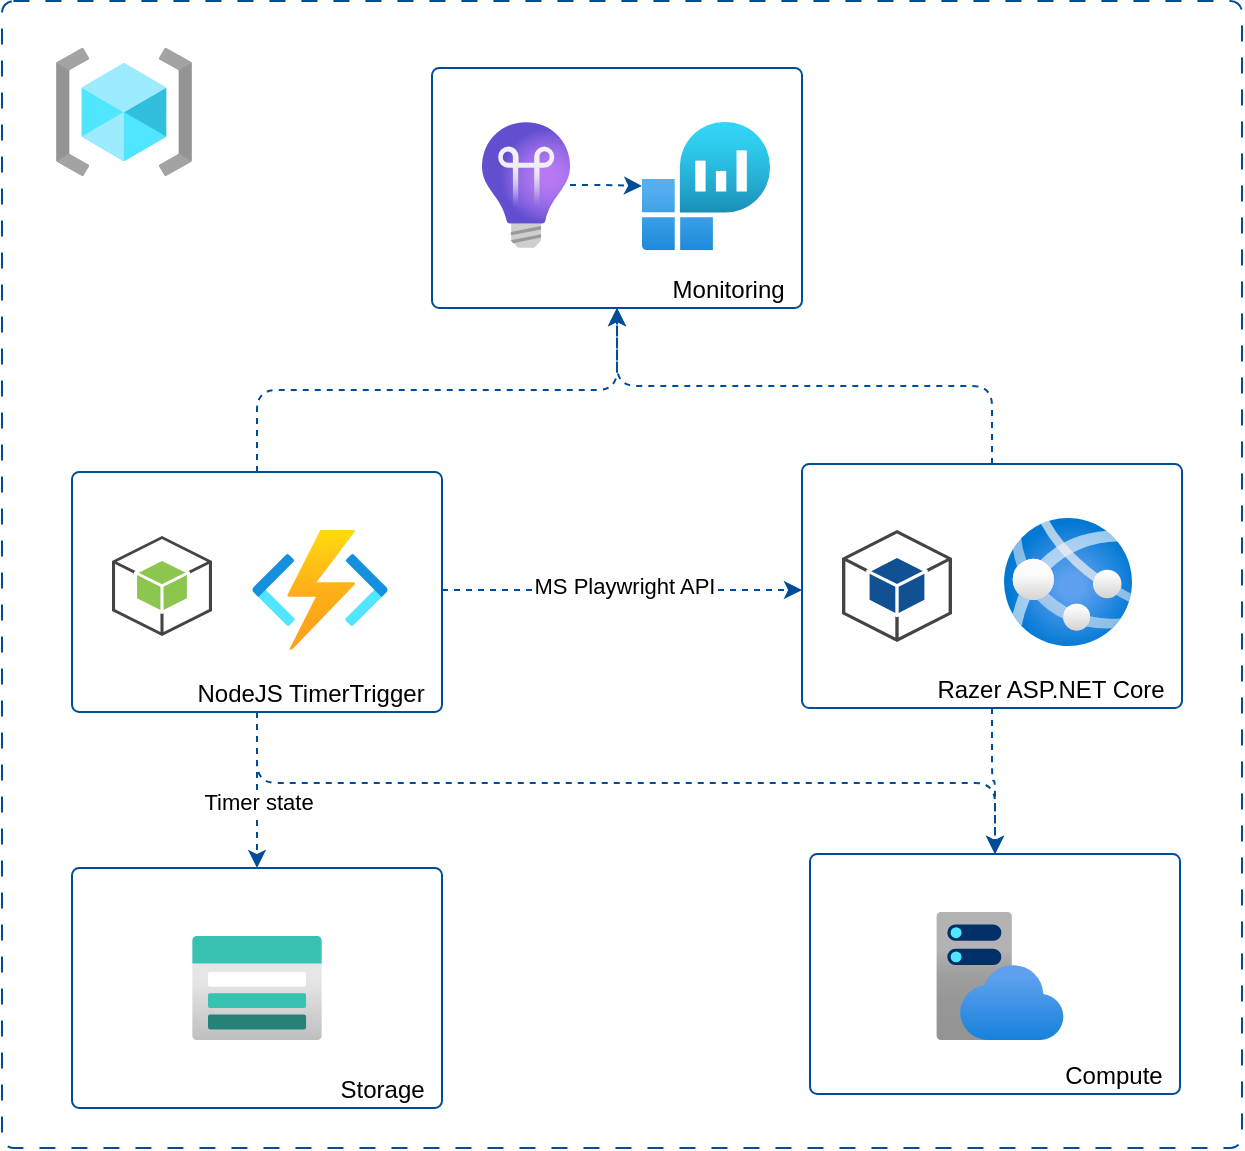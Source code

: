 <mxfile>
    <diagram id="qQz9nt6aCGnhlVeeNgsw" name="Page-1">
        <mxGraphModel dx="1791" dy="1702" grid="1" gridSize="10" guides="1" tooltips="1" connect="1" arrows="1" fold="1" page="1" pageScale="1" pageWidth="850" pageHeight="1100" background="#ffffff" math="0" shadow="0">
            <root>
                <mxCell id="0"/>
                <mxCell id="1" parent="0"/>
                <mxCell id="41" value="" style="rounded=1;whiteSpace=wrap;html=1;strokeColor=#004C99;strokeWidth=1;fontColor=#000000;fillColor=#FFFFFF;arcSize=1;verticalAlign=bottom;align=right;dashed=1;dashPattern=8 8;" vertex="1" parent="1">
                    <mxGeometry x="-10" y="-33.5" width="620" height="573.5" as="geometry"/>
                </mxCell>
                <mxCell id="40" value="Monitoring&amp;nbsp;&amp;nbsp;" style="rounded=1;whiteSpace=wrap;html=1;strokeColor=#004C99;strokeWidth=1;fontColor=#000000;fillColor=#FFFFFF;arcSize=3;verticalAlign=bottom;align=right;" vertex="1" parent="1">
                    <mxGeometry x="205" width="185" height="120" as="geometry"/>
                </mxCell>
                <mxCell id="37" value="Compute&amp;nbsp;&amp;nbsp;" style="rounded=1;whiteSpace=wrap;html=1;strokeColor=#004C99;strokeWidth=1;fontColor=#000000;fillColor=#FFFFFF;arcSize=3;verticalAlign=bottom;align=right;" vertex="1" parent="1">
                    <mxGeometry x="394" y="393" width="185" height="120" as="geometry"/>
                </mxCell>
                <mxCell id="36" value="Storage&amp;nbsp;&amp;nbsp;" style="rounded=1;whiteSpace=wrap;html=1;strokeColor=#004C99;strokeWidth=1;fontColor=#000000;fillColor=#FFFFFF;arcSize=3;verticalAlign=bottom;align=right;" vertex="1" parent="1">
                    <mxGeometry x="25" y="400" width="185" height="120" as="geometry"/>
                </mxCell>
                <mxCell id="30" style="edgeStyle=elbowEdgeStyle;elbow=vertical;html=1;dashed=1;labelBackgroundColor=#FFFFFF;strokeColor=#004C99;fontColor=#000000;" edge="1" parent="1" source="25" target="40">
                    <mxGeometry relative="1" as="geometry">
                        <mxPoint x="290" y="118.5" as="targetPoint"/>
                    </mxGeometry>
                </mxCell>
                <mxCell id="39" style="edgeStyle=elbowEdgeStyle;elbow=vertical;html=1;entryX=0.5;entryY=0;entryDx=0;entryDy=0;dashed=1;labelBackgroundColor=#FFFFFF;strokeColor=#004C99;fontColor=#000000;" edge="1" parent="1" source="25" target="37">
                    <mxGeometry relative="1" as="geometry"/>
                </mxCell>
                <mxCell id="25" value="Razer ASP.NET Core&amp;nbsp;&amp;nbsp;" style="rounded=1;whiteSpace=wrap;html=1;strokeColor=#004C99;strokeWidth=1;fontColor=#000000;fillColor=#FFFFFF;arcSize=3;verticalAlign=bottom;align=right;" vertex="1" parent="1">
                    <mxGeometry x="390" y="198" width="190" height="122" as="geometry"/>
                </mxCell>
                <mxCell id="27" style="edgeStyle=elbowEdgeStyle;elbow=vertical;html=1;dashed=1;labelBackgroundColor=#FFFFFF;strokeColor=#004C99;fontColor=#000000;" edge="1" parent="1" source="23" target="36">
                    <mxGeometry relative="1" as="geometry">
                        <mxPoint x="117.5" y="393" as="targetPoint"/>
                    </mxGeometry>
                </mxCell>
                <mxCell id="28" value="&lt;span style=&quot;background-color: rgb(255, 255, 255);&quot;&gt;Timer state&lt;/span&gt;" style="edgeLabel;html=1;align=center;verticalAlign=middle;resizable=0;points=[];fontColor=#000000;" vertex="1" connectable="0" parent="27">
                    <mxGeometry x="-0.561" y="2" relative="1" as="geometry">
                        <mxPoint x="-2" y="28" as="offset"/>
                    </mxGeometry>
                </mxCell>
                <mxCell id="29" style="edgeStyle=elbowEdgeStyle;elbow=vertical;html=1;dashed=1;labelBackgroundColor=#FFFFFF;strokeColor=#004C99;fontColor=#000000;" edge="1" parent="1" source="23" target="40">
                    <mxGeometry relative="1" as="geometry">
                        <mxPoint x="290" y="118.5" as="targetPoint"/>
                    </mxGeometry>
                </mxCell>
                <mxCell id="32" style="edgeStyle=elbowEdgeStyle;elbow=vertical;html=1;dashed=1;labelBackgroundColor=#FFFFFF;strokeColor=#004C99;fontColor=#000000;" edge="1" parent="1" source="23" target="37">
                    <mxGeometry relative="1" as="geometry">
                        <mxPoint x="485" y="370" as="targetPoint"/>
                    </mxGeometry>
                </mxCell>
                <mxCell id="34" style="edgeStyle=elbowEdgeStyle;elbow=vertical;html=1;dashed=1;labelBackgroundColor=#FFFFFF;strokeColor=#004C99;fontColor=#000000;" edge="1" parent="1" source="23" target="25">
                    <mxGeometry relative="1" as="geometry"/>
                </mxCell>
                <mxCell id="35" value="&lt;span style=&quot;background-color: rgb(255, 255, 255);&quot;&gt;MS Playwright API&lt;/span&gt;" style="edgeLabel;html=1;align=center;verticalAlign=middle;resizable=0;points=[];fontColor=#000000;" vertex="1" connectable="0" parent="34">
                    <mxGeometry x="0.23" relative="1" as="geometry">
                        <mxPoint x="-20" y="-2" as="offset"/>
                    </mxGeometry>
                </mxCell>
                <mxCell id="23" value="NodeJS TimerTrigger&amp;nbsp;&amp;nbsp;" style="rounded=1;whiteSpace=wrap;html=1;strokeColor=#004C99;strokeWidth=1;fontColor=#000000;fillColor=#FFFFFF;arcSize=3;verticalAlign=bottom;align=right;" vertex="1" parent="1">
                    <mxGeometry x="25" y="202" width="185" height="120" as="geometry"/>
                </mxCell>
                <mxCell id="7" value="" style="aspect=fixed;html=1;points=[];align=center;image;fontSize=12;image=img/lib/azure2/compute/App_Services.svg;strokeColor=#004C99;strokeWidth=1;fontColor=#000000;fillColor=#FFFFFF;" vertex="1" parent="1">
                    <mxGeometry x="491" y="225" width="64" height="64" as="geometry"/>
                </mxCell>
                <mxCell id="8" value="" style="aspect=fixed;html=1;points=[];align=center;image;fontSize=12;image=img/lib/azure2/compute/Function_Apps.svg;strokeColor=#004C99;strokeWidth=1;fontColor=#000000;fillColor=#FFFFFF;" vertex="1" parent="1">
                    <mxGeometry x="115" y="231" width="68" height="60" as="geometry"/>
                </mxCell>
                <mxCell id="9" value="" style="aspect=fixed;html=1;points=[];align=center;image;fontSize=12;image=img/lib/azure2/general/Resource_Groups.svg;strokeColor=#004C99;strokeWidth=1;fontColor=#000000;fillColor=#FFFFFF;" vertex="1" parent="1">
                    <mxGeometry x="17" y="-10" width="68" height="64" as="geometry"/>
                </mxCell>
                <mxCell id="11" value="" style="aspect=fixed;html=1;points=[];align=center;image;fontSize=12;image=img/lib/azure2/storage/Storage_Accounts.svg;strokeColor=#004C99;strokeWidth=1;fontColor=#000000;fillColor=#FFFFFF;" vertex="1" parent="1">
                    <mxGeometry x="85" y="434" width="65" height="52" as="geometry"/>
                </mxCell>
                <mxCell id="12" value="" style="aspect=fixed;html=1;points=[];align=center;image;fontSize=12;image=img/lib/azure2/app_services/App_Service_Plans.svg;strokeColor=#004C99;strokeWidth=1;fontColor=#000000;fillColor=#FFFFFF;" vertex="1" parent="1">
                    <mxGeometry x="457" y="422" width="64" height="64" as="geometry"/>
                </mxCell>
                <mxCell id="17" style="edgeStyle=elbowEdgeStyle;html=1;dashed=1;strokeColor=#004C99;fontColor=#000000;" edge="1" parent="1" source="13" target="42">
                    <mxGeometry relative="1" as="geometry">
                        <mxPoint x="300" y="58.5" as="targetPoint"/>
                    </mxGeometry>
                </mxCell>
                <mxCell id="13" value="" style="aspect=fixed;html=1;points=[];align=center;image;fontSize=12;image=img/lib/azure2/devops/Application_Insights.svg;strokeColor=#004C99;strokeWidth=1;fontColor=#000000;fillColor=#FFFFFF;" vertex="1" parent="1">
                    <mxGeometry x="230" y="27" width="44" height="63" as="geometry"/>
                </mxCell>
                <mxCell id="22" value="" style="outlineConnect=0;dashed=0;verticalLabelPosition=bottom;verticalAlign=top;align=center;html=1;shape=mxgraph.aws3.android;fillColor=#115193;gradientColor=none;strokeColor=#004C99;strokeWidth=1;fontColor=#000000;" vertex="1" parent="1">
                    <mxGeometry x="410" y="231" width="55" height="56" as="geometry"/>
                </mxCell>
                <mxCell id="33" value="" style="outlineConnect=0;dashed=0;verticalLabelPosition=bottom;verticalAlign=top;align=center;html=1;shape=mxgraph.aws3.android;fillColor=#8CC64F;gradientColor=none;labelBackgroundColor=#FFFFFF;strokeColor=#004C99;strokeWidth=1;fontColor=#000000;" vertex="1" parent="1">
                    <mxGeometry x="45" y="234" width="50" height="50" as="geometry"/>
                </mxCell>
                <mxCell id="42" value="" style="aspect=fixed;html=1;points=[];align=center;image;fontSize=12;image=img/lib/azure2/analytics/Log_Analytics_Workspaces.svg;dashed=1;dashPattern=8 8;labelBackgroundColor=#FFFFFF;strokeColor=#004C99;strokeWidth=1;fontColor=#000000;fillColor=#FFFFFF;" vertex="1" parent="1">
                    <mxGeometry x="310" y="27" width="64" height="64" as="geometry"/>
                </mxCell>
            </root>
        </mxGraphModel>
    </diagram>
</mxfile>